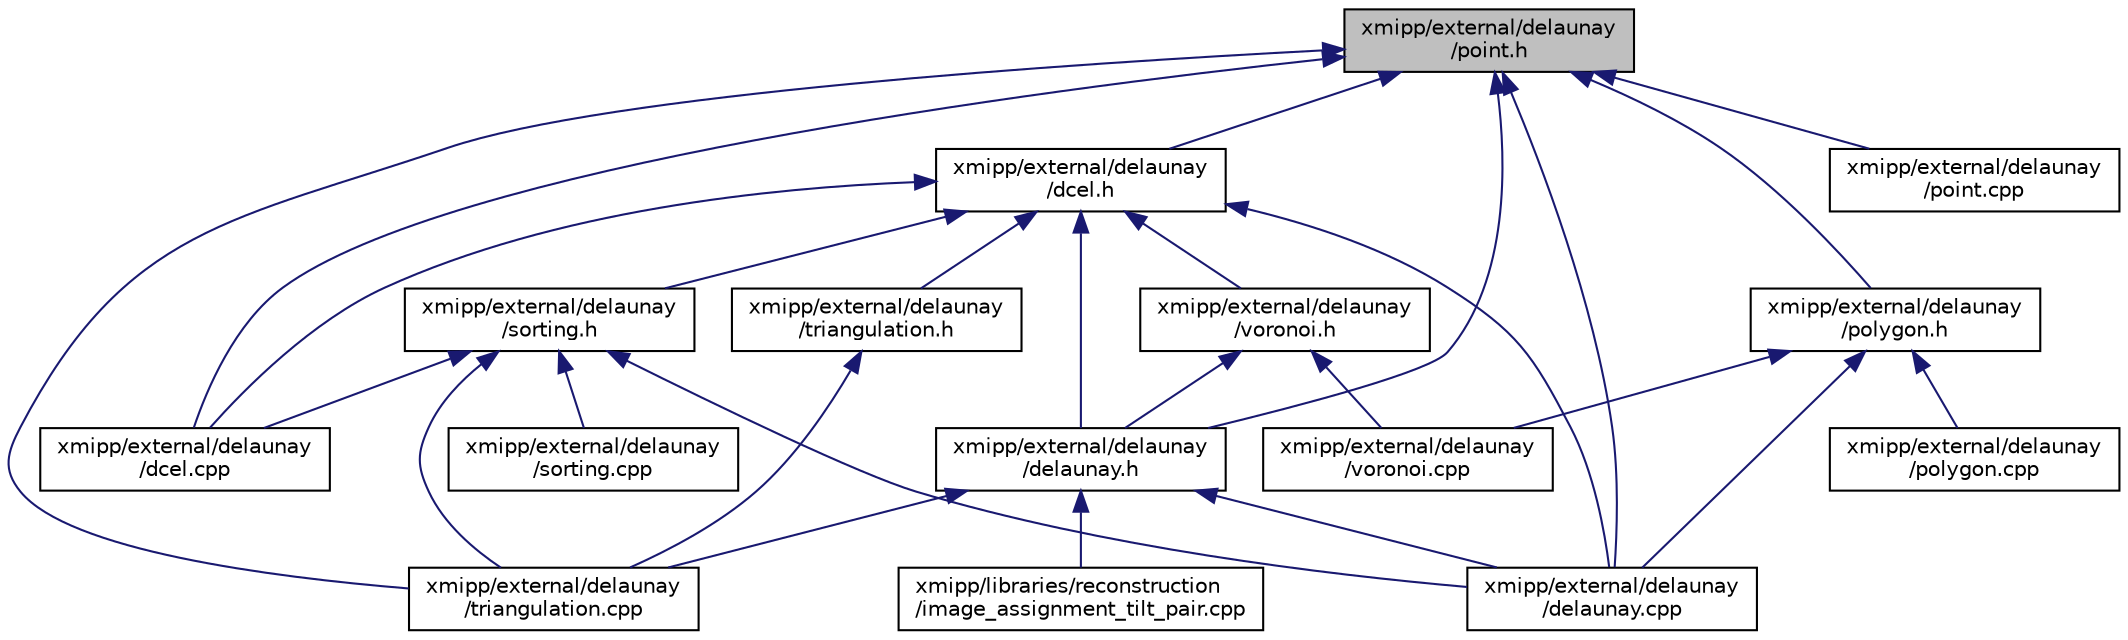 digraph "xmipp/external/delaunay/point.h"
{
  edge [fontname="Helvetica",fontsize="10",labelfontname="Helvetica",labelfontsize="10"];
  node [fontname="Helvetica",fontsize="10",shape=record];
  Node2 [label="xmipp/external/delaunay\l/point.h",height=0.2,width=0.4,color="black", fillcolor="grey75", style="filled", fontcolor="black"];
  Node2 -> Node3 [dir="back",color="midnightblue",fontsize="10",style="solid",fontname="Helvetica"];
  Node3 [label="xmipp/external/delaunay\l/dcel.h",height=0.2,width=0.4,color="black", fillcolor="white", style="filled",URL="$dcel_8h.html"];
  Node3 -> Node4 [dir="back",color="midnightblue",fontsize="10",style="solid",fontname="Helvetica"];
  Node4 [label="xmipp/external/delaunay\l/dcel.cpp",height=0.2,width=0.4,color="black", fillcolor="white", style="filled",URL="$dcel_8cpp.html"];
  Node3 -> Node5 [dir="back",color="midnightblue",fontsize="10",style="solid",fontname="Helvetica"];
  Node5 [label="xmipp/external/delaunay\l/sorting.h",height=0.2,width=0.4,color="black", fillcolor="white", style="filled",URL="$sorting_8h.html"];
  Node5 -> Node4 [dir="back",color="midnightblue",fontsize="10",style="solid",fontname="Helvetica"];
  Node5 -> Node6 [dir="back",color="midnightblue",fontsize="10",style="solid",fontname="Helvetica"];
  Node6 [label="xmipp/external/delaunay\l/delaunay.cpp",height=0.2,width=0.4,color="black", fillcolor="white", style="filled",URL="$delaunay_8cpp.html"];
  Node5 -> Node7 [dir="back",color="midnightblue",fontsize="10",style="solid",fontname="Helvetica"];
  Node7 [label="xmipp/external/delaunay\l/sorting.cpp",height=0.2,width=0.4,color="black", fillcolor="white", style="filled",URL="$sorting_8cpp.html"];
  Node5 -> Node8 [dir="back",color="midnightblue",fontsize="10",style="solid",fontname="Helvetica"];
  Node8 [label="xmipp/external/delaunay\l/triangulation.cpp",height=0.2,width=0.4,color="black", fillcolor="white", style="filled",URL="$triangulation_8cpp.html"];
  Node3 -> Node6 [dir="back",color="midnightblue",fontsize="10",style="solid",fontname="Helvetica"];
  Node3 -> Node9 [dir="back",color="midnightblue",fontsize="10",style="solid",fontname="Helvetica"];
  Node9 [label="xmipp/external/delaunay\l/delaunay.h",height=0.2,width=0.4,color="black", fillcolor="white", style="filled",URL="$delaunay_8h.html"];
  Node9 -> Node6 [dir="back",color="midnightblue",fontsize="10",style="solid",fontname="Helvetica"];
  Node9 -> Node8 [dir="back",color="midnightblue",fontsize="10",style="solid",fontname="Helvetica"];
  Node9 -> Node10 [dir="back",color="midnightblue",fontsize="10",style="solid",fontname="Helvetica"];
  Node10 [label="xmipp/libraries/reconstruction\l/image_assignment_tilt_pair.cpp",height=0.2,width=0.4,color="black", fillcolor="white", style="filled",URL="$image__assignment__tilt__pair_8cpp.html"];
  Node3 -> Node11 [dir="back",color="midnightblue",fontsize="10",style="solid",fontname="Helvetica"];
  Node11 [label="xmipp/external/delaunay\l/voronoi.h",height=0.2,width=0.4,color="black", fillcolor="white", style="filled",URL="$voronoi_8h.html"];
  Node11 -> Node9 [dir="back",color="midnightblue",fontsize="10",style="solid",fontname="Helvetica"];
  Node11 -> Node12 [dir="back",color="midnightblue",fontsize="10",style="solid",fontname="Helvetica"];
  Node12 [label="xmipp/external/delaunay\l/voronoi.cpp",height=0.2,width=0.4,color="black", fillcolor="white", style="filled",URL="$voronoi_8cpp.html"];
  Node3 -> Node13 [dir="back",color="midnightblue",fontsize="10",style="solid",fontname="Helvetica"];
  Node13 [label="xmipp/external/delaunay\l/triangulation.h",height=0.2,width=0.4,color="black", fillcolor="white", style="filled",URL="$triangulation_8h.html"];
  Node13 -> Node8 [dir="back",color="midnightblue",fontsize="10",style="solid",fontname="Helvetica"];
  Node2 -> Node4 [dir="back",color="midnightblue",fontsize="10",style="solid",fontname="Helvetica"];
  Node2 -> Node9 [dir="back",color="midnightblue",fontsize="10",style="solid",fontname="Helvetica"];
  Node2 -> Node6 [dir="back",color="midnightblue",fontsize="10",style="solid",fontname="Helvetica"];
  Node2 -> Node14 [dir="back",color="midnightblue",fontsize="10",style="solid",fontname="Helvetica"];
  Node14 [label="xmipp/external/delaunay\l/polygon.h",height=0.2,width=0.4,color="black", fillcolor="white", style="filled",URL="$polygon_8h.html"];
  Node14 -> Node6 [dir="back",color="midnightblue",fontsize="10",style="solid",fontname="Helvetica"];
  Node14 -> Node15 [dir="back",color="midnightblue",fontsize="10",style="solid",fontname="Helvetica"];
  Node15 [label="xmipp/external/delaunay\l/polygon.cpp",height=0.2,width=0.4,color="black", fillcolor="white", style="filled",URL="$polygon_8cpp.html"];
  Node14 -> Node12 [dir="back",color="midnightblue",fontsize="10",style="solid",fontname="Helvetica"];
  Node2 -> Node16 [dir="back",color="midnightblue",fontsize="10",style="solid",fontname="Helvetica"];
  Node16 [label="xmipp/external/delaunay\l/point.cpp",height=0.2,width=0.4,color="black", fillcolor="white", style="filled",URL="$xmipp_2external_2delaunay_2point_8cpp.html"];
  Node2 -> Node8 [dir="back",color="midnightblue",fontsize="10",style="solid",fontname="Helvetica"];
}
